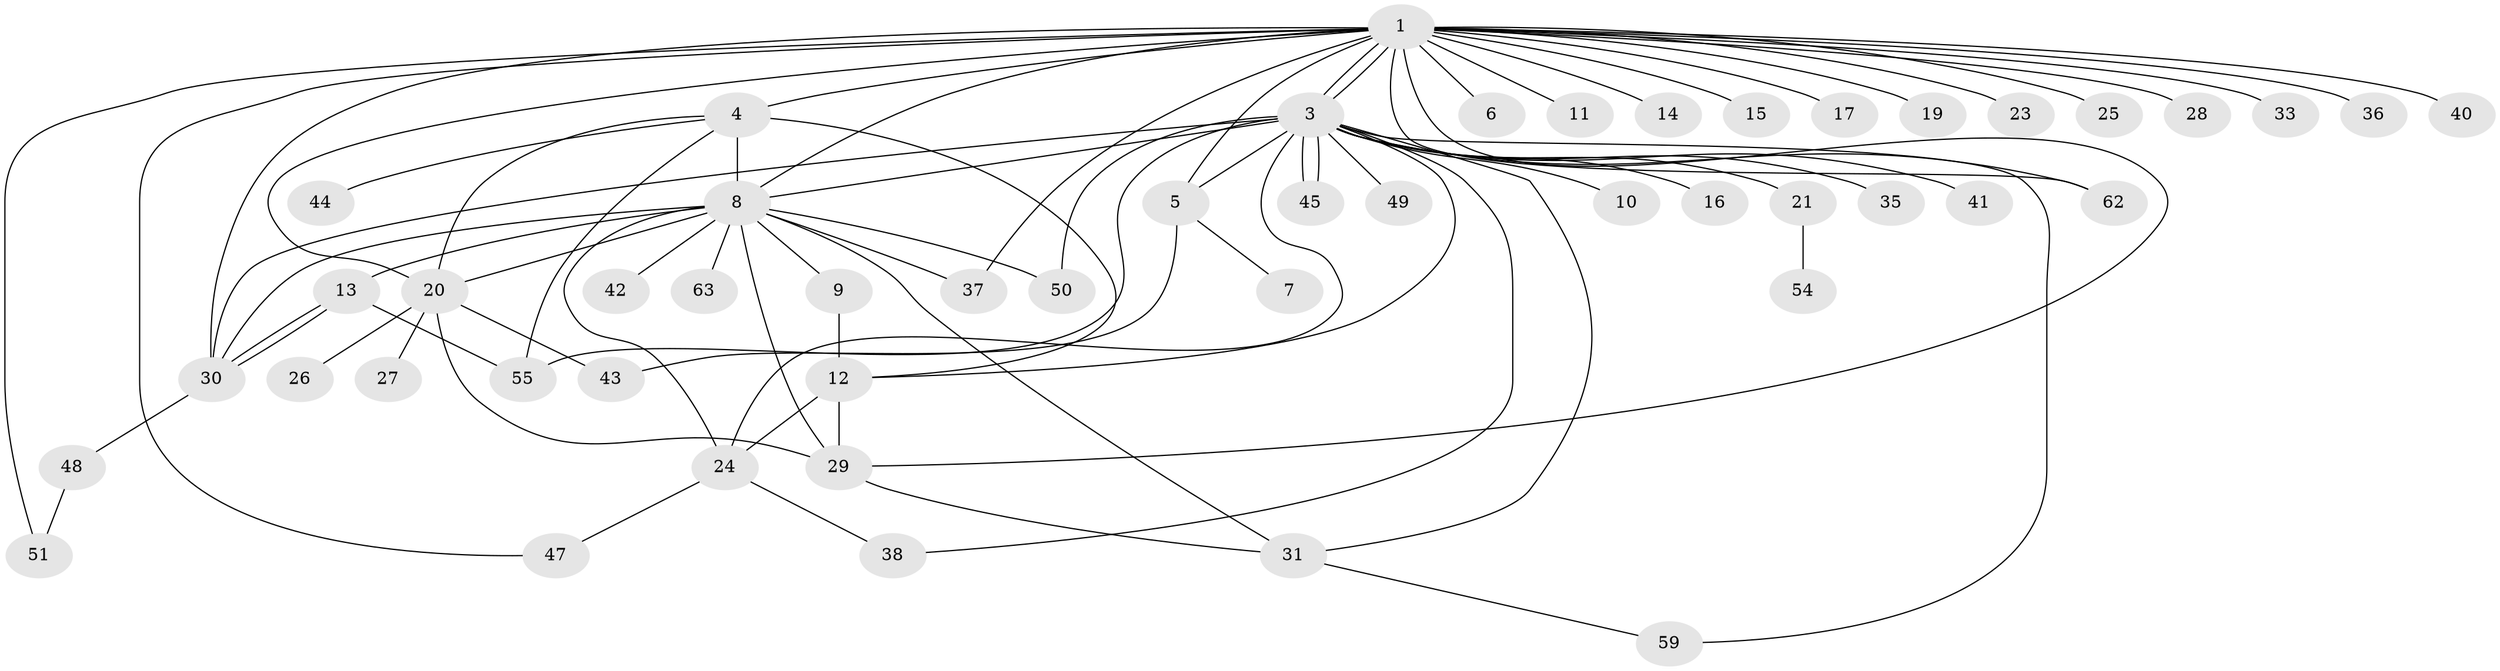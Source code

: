 // Generated by graph-tools (version 1.1) at 2025/51/02/27/25 19:51:55]
// undirected, 49 vertices, 78 edges
graph export_dot {
graph [start="1"]
  node [color=gray90,style=filled];
  1 [super="+2"];
  3 [super="+39"];
  4 [super="+18"];
  5 [super="+61"];
  6;
  7;
  8 [super="+32"];
  9;
  10;
  11;
  12 [super="+52"];
  13;
  14;
  15;
  16;
  17;
  19;
  20 [super="+22"];
  21;
  23;
  24 [super="+46"];
  25;
  26;
  27;
  28;
  29 [super="+34"];
  30 [super="+56"];
  31 [super="+57"];
  33;
  35;
  36;
  37;
  38;
  40;
  41;
  42;
  43;
  44 [super="+53"];
  45;
  47;
  48 [super="+60"];
  49;
  50;
  51;
  54;
  55 [super="+58"];
  59;
  62;
  63;
  1 -- 3 [weight=2];
  1 -- 3;
  1 -- 11;
  1 -- 20;
  1 -- 33;
  1 -- 36;
  1 -- 40;
  1 -- 62;
  1 -- 4;
  1 -- 5;
  1 -- 6;
  1 -- 14;
  1 -- 15;
  1 -- 17;
  1 -- 19;
  1 -- 23;
  1 -- 25;
  1 -- 28;
  1 -- 29;
  1 -- 30;
  1 -- 37;
  1 -- 47;
  1 -- 51;
  1 -- 8 [weight=2];
  3 -- 5;
  3 -- 10;
  3 -- 16;
  3 -- 21;
  3 -- 24;
  3 -- 31;
  3 -- 35;
  3 -- 38;
  3 -- 41;
  3 -- 45;
  3 -- 45;
  3 -- 49;
  3 -- 50;
  3 -- 55;
  3 -- 59;
  3 -- 62;
  3 -- 12;
  3 -- 8;
  3 -- 30;
  4 -- 8 [weight=3];
  4 -- 20;
  4 -- 55;
  4 -- 44;
  4 -- 12;
  5 -- 7;
  5 -- 43;
  8 -- 9;
  8 -- 13;
  8 -- 31;
  8 -- 37;
  8 -- 42;
  8 -- 63;
  8 -- 50;
  8 -- 24;
  8 -- 29;
  8 -- 20;
  8 -- 30 [weight=2];
  9 -- 12;
  12 -- 29;
  12 -- 24;
  13 -- 30;
  13 -- 30;
  13 -- 55;
  20 -- 43;
  20 -- 26;
  20 -- 27;
  20 -- 29;
  21 -- 54;
  24 -- 38;
  24 -- 47;
  29 -- 31;
  30 -- 48;
  31 -- 59;
  48 -- 51;
}
